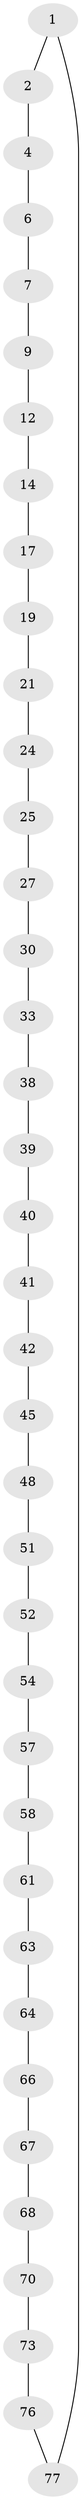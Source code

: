 // original degree distribution, {2: 1.0}
// Generated by graph-tools (version 1.1) at 2025/19/03/04/25 18:19:58]
// undirected, 38 vertices, 38 edges
graph export_dot {
graph [start="1"]
  node [color=gray90,style=filled];
  1;
  2 [super="+3"];
  4 [super="+5"];
  6;
  7 [super="+8"];
  9 [super="+10"];
  12 [super="+13"];
  14 [super="+15"];
  17 [super="+18"];
  19 [super="+20"];
  21 [super="+22"];
  24;
  25 [super="+26"];
  27 [super="+28"];
  30 [super="+31"];
  33 [super="+34"];
  38;
  39;
  40;
  41;
  42 [super="+43"];
  45 [super="+46"];
  48 [super="+49"];
  51;
  52 [super="+53"];
  54 [super="+55"];
  57;
  58 [super="+59"];
  61 [super="+62"];
  63;
  64 [super="+65"];
  66;
  67;
  68 [super="+69"];
  70 [super="+71"];
  73 [super="+74"];
  76;
  77;
  1 -- 2;
  1 -- 77;
  2 -- 4;
  4 -- 6;
  6 -- 7;
  7 -- 9;
  9 -- 12;
  12 -- 14;
  14 -- 17;
  17 -- 19;
  19 -- 21;
  21 -- 24;
  24 -- 25;
  25 -- 27;
  27 -- 30;
  30 -- 33;
  33 -- 38;
  38 -- 39;
  39 -- 40;
  40 -- 41;
  41 -- 42;
  42 -- 45;
  45 -- 48;
  48 -- 51;
  51 -- 52;
  52 -- 54;
  54 -- 57;
  57 -- 58;
  58 -- 61;
  61 -- 63;
  63 -- 64;
  64 -- 66;
  66 -- 67;
  67 -- 68;
  68 -- 70;
  70 -- 73;
  73 -- 76;
  76 -- 77;
}

